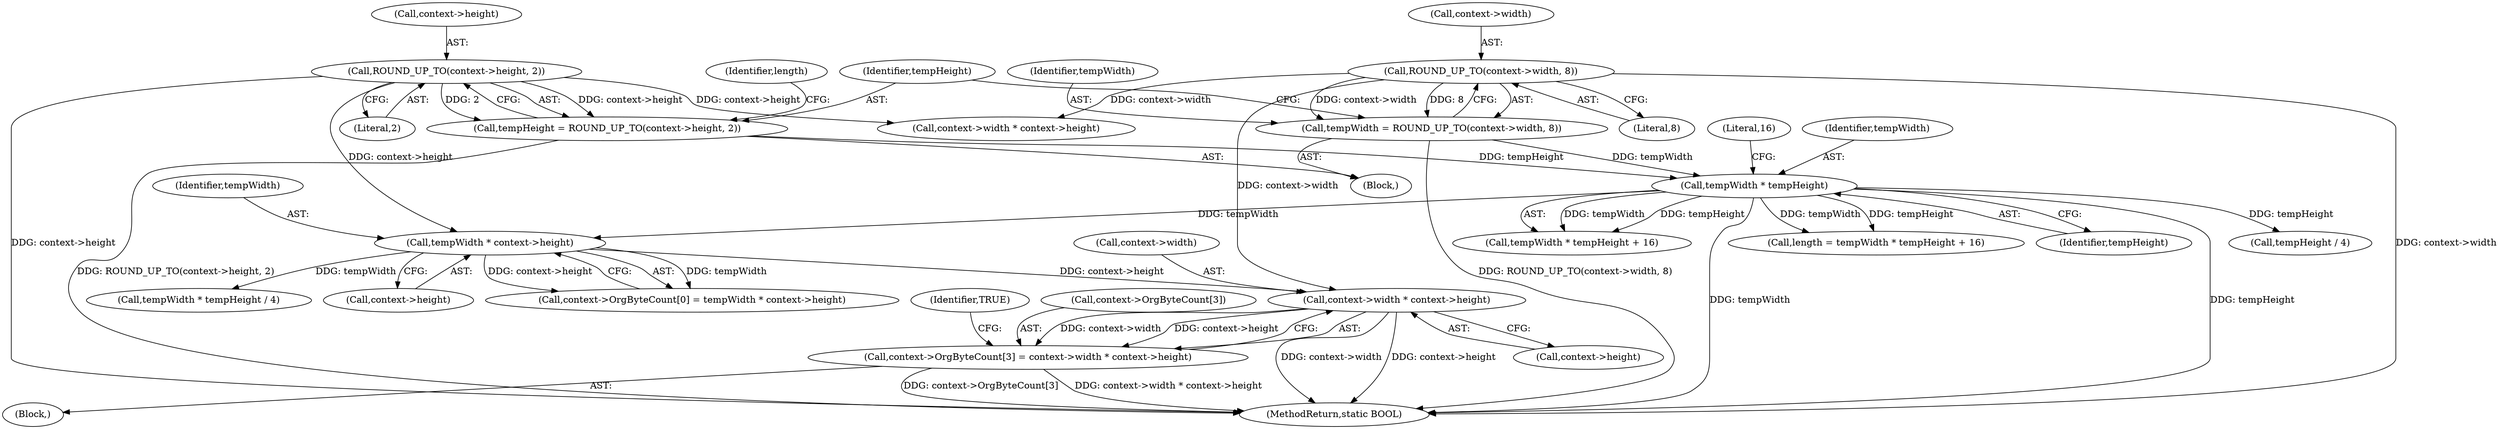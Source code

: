 digraph "0_FreeRDP_d1112c279bd1a327e8e4d0b5f371458bf2579659_3@pointer" {
"1000226" [label="(Call,context->width * context->height)"];
"1000110" [label="(Call,ROUND_UP_TO(context->width, 8))"];
"1000193" [label="(Call,tempWidth * context->height)"];
"1000125" [label="(Call,tempWidth * tempHeight)"];
"1000108" [label="(Call,tempWidth = ROUND_UP_TO(context->width, 8))"];
"1000115" [label="(Call,tempHeight = ROUND_UP_TO(context->height, 2))"];
"1000117" [label="(Call,ROUND_UP_TO(context->height, 2))"];
"1000220" [label="(Call,context->OrgByteCount[3] = context->width * context->height)"];
"1000227" [label="(Call,context->width)"];
"1000204" [label="(Call,tempWidth * tempHeight / 4)"];
"1000116" [label="(Identifier,tempHeight)"];
"1000288" [label="(Identifier,TRUE)"];
"1000124" [label="(Call,tempWidth * tempHeight + 16)"];
"1000241" [label="(Call,context->width * context->height)"];
"1000194" [label="(Identifier,tempWidth)"];
"1000226" [label="(Call,context->width * context->height)"];
"1000114" [label="(Literal,8)"];
"1000128" [label="(Literal,16)"];
"1000220" [label="(Call,context->OrgByteCount[3] = context->width * context->height)"];
"1000186" [label="(Block,)"];
"1000118" [label="(Call,context->height)"];
"1000123" [label="(Identifier,length)"];
"1000195" [label="(Call,context->height)"];
"1000125" [label="(Call,tempWidth * tempHeight)"];
"1000115" [label="(Call,tempHeight = ROUND_UP_TO(context->height, 2))"];
"1000230" [label="(Call,context->height)"];
"1000110" [label="(Call,ROUND_UP_TO(context->width, 8))"];
"1000187" [label="(Call,context->OrgByteCount[0] = tempWidth * context->height)"];
"1000127" [label="(Identifier,tempHeight)"];
"1000108" [label="(Call,tempWidth = ROUND_UP_TO(context->width, 8))"];
"1000126" [label="(Identifier,tempWidth)"];
"1000117" [label="(Call,ROUND_UP_TO(context->height, 2))"];
"1000318" [label="(MethodReturn,static BOOL)"];
"1000103" [label="(Block,)"];
"1000121" [label="(Literal,2)"];
"1000111" [label="(Call,context->width)"];
"1000221" [label="(Call,context->OrgByteCount[3])"];
"1000206" [label="(Call,tempHeight / 4)"];
"1000109" [label="(Identifier,tempWidth)"];
"1000122" [label="(Call,length = tempWidth * tempHeight + 16)"];
"1000193" [label="(Call,tempWidth * context->height)"];
"1000226" -> "1000220"  [label="AST: "];
"1000226" -> "1000230"  [label="CFG: "];
"1000227" -> "1000226"  [label="AST: "];
"1000230" -> "1000226"  [label="AST: "];
"1000220" -> "1000226"  [label="CFG: "];
"1000226" -> "1000318"  [label="DDG: context->width"];
"1000226" -> "1000318"  [label="DDG: context->height"];
"1000226" -> "1000220"  [label="DDG: context->width"];
"1000226" -> "1000220"  [label="DDG: context->height"];
"1000110" -> "1000226"  [label="DDG: context->width"];
"1000193" -> "1000226"  [label="DDG: context->height"];
"1000110" -> "1000108"  [label="AST: "];
"1000110" -> "1000114"  [label="CFG: "];
"1000111" -> "1000110"  [label="AST: "];
"1000114" -> "1000110"  [label="AST: "];
"1000108" -> "1000110"  [label="CFG: "];
"1000110" -> "1000318"  [label="DDG: context->width"];
"1000110" -> "1000108"  [label="DDG: context->width"];
"1000110" -> "1000108"  [label="DDG: 8"];
"1000110" -> "1000241"  [label="DDG: context->width"];
"1000193" -> "1000187"  [label="AST: "];
"1000193" -> "1000195"  [label="CFG: "];
"1000194" -> "1000193"  [label="AST: "];
"1000195" -> "1000193"  [label="AST: "];
"1000187" -> "1000193"  [label="CFG: "];
"1000193" -> "1000187"  [label="DDG: tempWidth"];
"1000193" -> "1000187"  [label="DDG: context->height"];
"1000125" -> "1000193"  [label="DDG: tempWidth"];
"1000117" -> "1000193"  [label="DDG: context->height"];
"1000193" -> "1000204"  [label="DDG: tempWidth"];
"1000125" -> "1000124"  [label="AST: "];
"1000125" -> "1000127"  [label="CFG: "];
"1000126" -> "1000125"  [label="AST: "];
"1000127" -> "1000125"  [label="AST: "];
"1000128" -> "1000125"  [label="CFG: "];
"1000125" -> "1000318"  [label="DDG: tempWidth"];
"1000125" -> "1000318"  [label="DDG: tempHeight"];
"1000125" -> "1000122"  [label="DDG: tempWidth"];
"1000125" -> "1000122"  [label="DDG: tempHeight"];
"1000125" -> "1000124"  [label="DDG: tempWidth"];
"1000125" -> "1000124"  [label="DDG: tempHeight"];
"1000108" -> "1000125"  [label="DDG: tempWidth"];
"1000115" -> "1000125"  [label="DDG: tempHeight"];
"1000125" -> "1000206"  [label="DDG: tempHeight"];
"1000108" -> "1000103"  [label="AST: "];
"1000109" -> "1000108"  [label="AST: "];
"1000116" -> "1000108"  [label="CFG: "];
"1000108" -> "1000318"  [label="DDG: ROUND_UP_TO(context->width, 8)"];
"1000115" -> "1000103"  [label="AST: "];
"1000115" -> "1000117"  [label="CFG: "];
"1000116" -> "1000115"  [label="AST: "];
"1000117" -> "1000115"  [label="AST: "];
"1000123" -> "1000115"  [label="CFG: "];
"1000115" -> "1000318"  [label="DDG: ROUND_UP_TO(context->height, 2)"];
"1000117" -> "1000115"  [label="DDG: context->height"];
"1000117" -> "1000115"  [label="DDG: 2"];
"1000117" -> "1000121"  [label="CFG: "];
"1000118" -> "1000117"  [label="AST: "];
"1000121" -> "1000117"  [label="AST: "];
"1000117" -> "1000318"  [label="DDG: context->height"];
"1000117" -> "1000241"  [label="DDG: context->height"];
"1000220" -> "1000186"  [label="AST: "];
"1000221" -> "1000220"  [label="AST: "];
"1000288" -> "1000220"  [label="CFG: "];
"1000220" -> "1000318"  [label="DDG: context->width * context->height"];
"1000220" -> "1000318"  [label="DDG: context->OrgByteCount[3]"];
}
